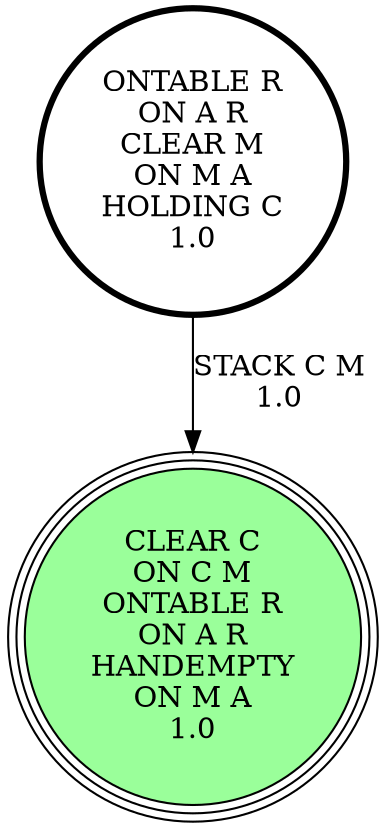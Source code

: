 digraph {
"ONTABLE R\nON A R\nCLEAR M\nON M A\nHOLDING C\n1.0\n" -> "CLEAR C\nON C M\nONTABLE R\nON A R\nHANDEMPTY\nON M A\n1.0\n"[label="STACK C M\n1.0\n"];
"CLEAR C\nON C M\nONTABLE R\nON A R\nHANDEMPTY\nON M A\n1.0\n" [shape=circle, style=filled, fillcolor=palegreen1, peripheries=3];
"CLEAR C\nON C M\nONTABLE R\nON A R\nHANDEMPTY\nON M A\n1.0\n" [shape=circle, style=filled, fillcolor=palegreen1, peripheries=3];
"ONTABLE R\nON A R\nCLEAR M\nON M A\nHOLDING C\n1.0\n" [shape=circle, penwidth=3];
}
